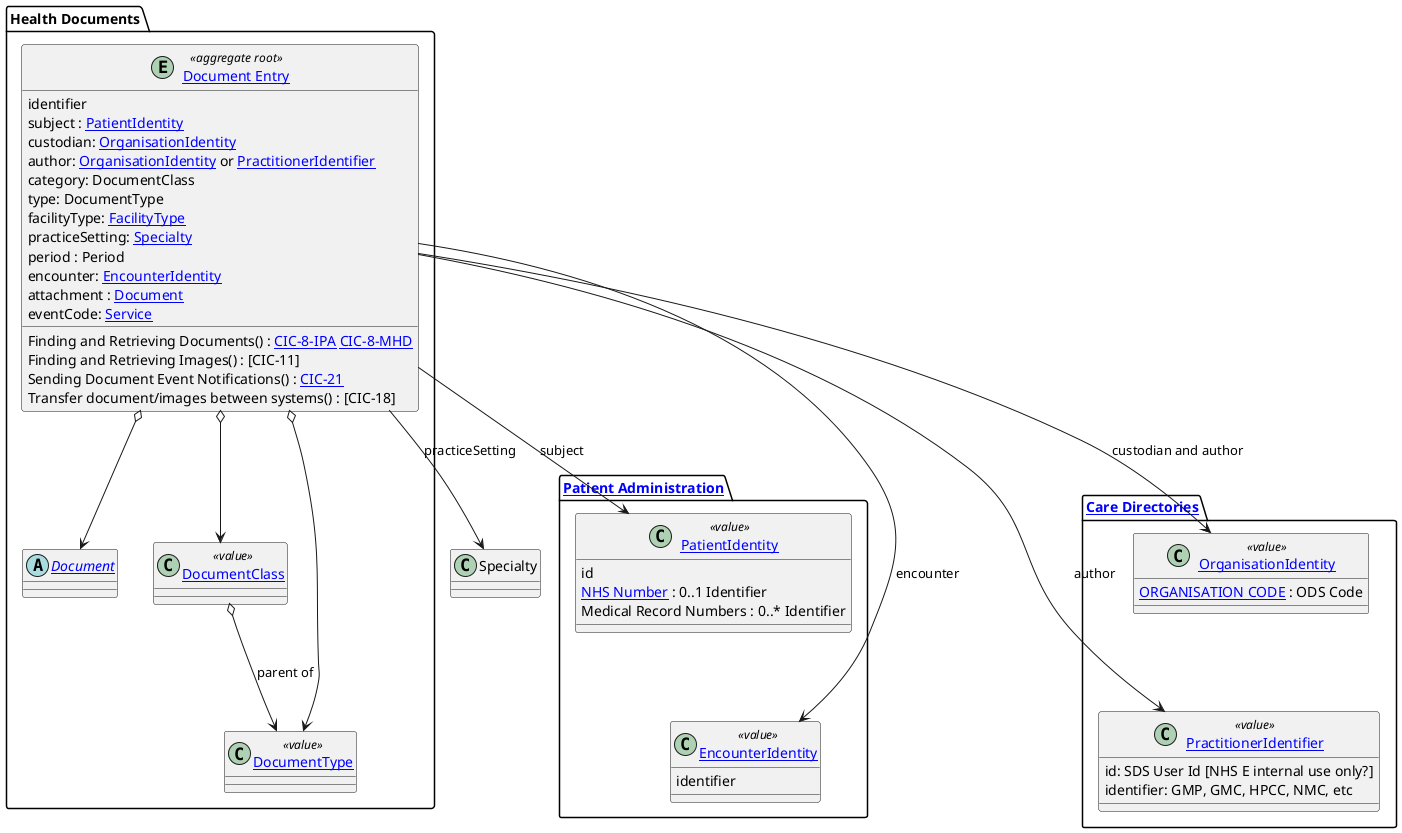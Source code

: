 @startuml

skinparam svgDimensionStyle false

package healthdocuments as "Health Documents" {

  entity "[[StructureDefinition-DocumentEntry.html Document Entry]]" as document  <<aggregate root>>  {
    identifier
    subject : [[StructureDefinition-Patient.html PatientIdentity]]
    custodian: [[StructureDefinition-Organisation.html OrganisationIdentity]]
    author: [[StructureDefinition-Organisation.html OrganisationIdentity]] or [[StructureDefinition-Practitioner.html PractitionerIdentifier]]
    category: DocumentClass
    type: DocumentType
    facilityType: [[ValueSet-facility-type.html FacilityType]]
    practiceSetting: [[ValueSet-specialty.html Specialty]]
    period : Period
    encounter: [[StructureDefinition-EncounterEvent.html EncounterIdentity]]
    attachment : [[StructureDefinition-Document.html Document]]
    eventCode: [[ValueSet-service.html Service]]
    Finding and Retrieving Documents() : [[CapabilityStatement-NHSE-CIC-8-IPA.html CIC-8-IPA]] [[CapabilityStatement-NHSE-CIC-8-MHD.html CIC-8-MHD]]
    Finding and Retrieving Images() : [CIC-11]
    Sending Document Event Notifications() : [[CapabilityStatement-NHSE-CIC-21-Event.html CIC-21]]
    Transfer document/images between systems() : [CIC-18]
  }


  abstract "[[StructureDefinition-Document.html Document]]" as Document {
  }

   class "[[ValueSet-document-entry-class.html DocumentClass]]" as DocumentClass <<value>> {
    }

  class "[[ValueSet-document-entry-type.html DocumentType]]" as DocumentType <<value>> {

  }


    DocumentClass o-d-> DocumentType : parent of

}




package PatientAdministration as "[[subdomain-patient-administration.html Patient Administration]]" {



  class  "[[StructureDefinition-Patient.html PatientIdentity]]" as PatientIdentity <<value>> {
    id
    [[https://www.datadictionary.nhs.uk/data_elements/nhs_number.html NHS Number]] : 0..1 Identifier
    Medical Record Numbers : 0..* Identifier
  }



  class "[[StructureDefinition-EncounterEvent.html EncounterIdentity]]" as EncounterIdentity <<value>> {
    identifier
  }

  PatientIdentity -d[hidden]- EncounterIdentity
}


package directories as "[[subdomain-care-directories.html Care Directories]]" {

class "[[StructureDefinition-Organisation.html OrganisationIdentity]]" as OrganisationIdentity <<value>> {
  [[https://www.datadictionary.nhs.uk/attributes/organisation_code.html ORGANISATION CODE]] : ODS Code
}

class "[[StructureDefinition-Practitioner.html PractitionerIdentifier]]" as PractitionerIdentifier <<value>>  {
id: SDS User Id [NHS E internal use only?]
identifier: GMP, GMC, HPCC, NMC, etc
}

  OrganisationIdentity -d[hidden]- PractitionerIdentifier

}



  document o--> DocumentClass
  document o--> DocumentType


  document o--> Document

document -d-> PatientIdentity : subject
  document --> EncounterIdentity: encounter
  document -d-> OrganisationIdentity : custodian and author
  document --> PractitionerIdentifier: author
  document --> Specialty: practiceSetting

@enduml
